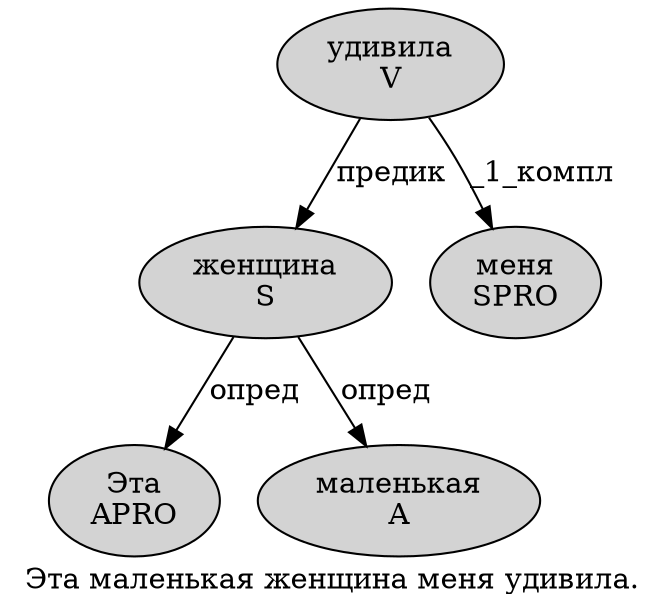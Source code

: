 digraph SENTENCE_69 {
	graph [label="Эта маленькая женщина меня удивила."]
	node [style=filled]
		0 [label="Эта
APRO" color="" fillcolor=lightgray penwidth=1 shape=ellipse]
		1 [label="маленькая
A" color="" fillcolor=lightgray penwidth=1 shape=ellipse]
		2 [label="женщина
S" color="" fillcolor=lightgray penwidth=1 shape=ellipse]
		3 [label="меня
SPRO" color="" fillcolor=lightgray penwidth=1 shape=ellipse]
		4 [label="удивила
V" color="" fillcolor=lightgray penwidth=1 shape=ellipse]
			4 -> 2 [label="предик"]
			4 -> 3 [label="_1_компл"]
			2 -> 0 [label="опред"]
			2 -> 1 [label="опред"]
}